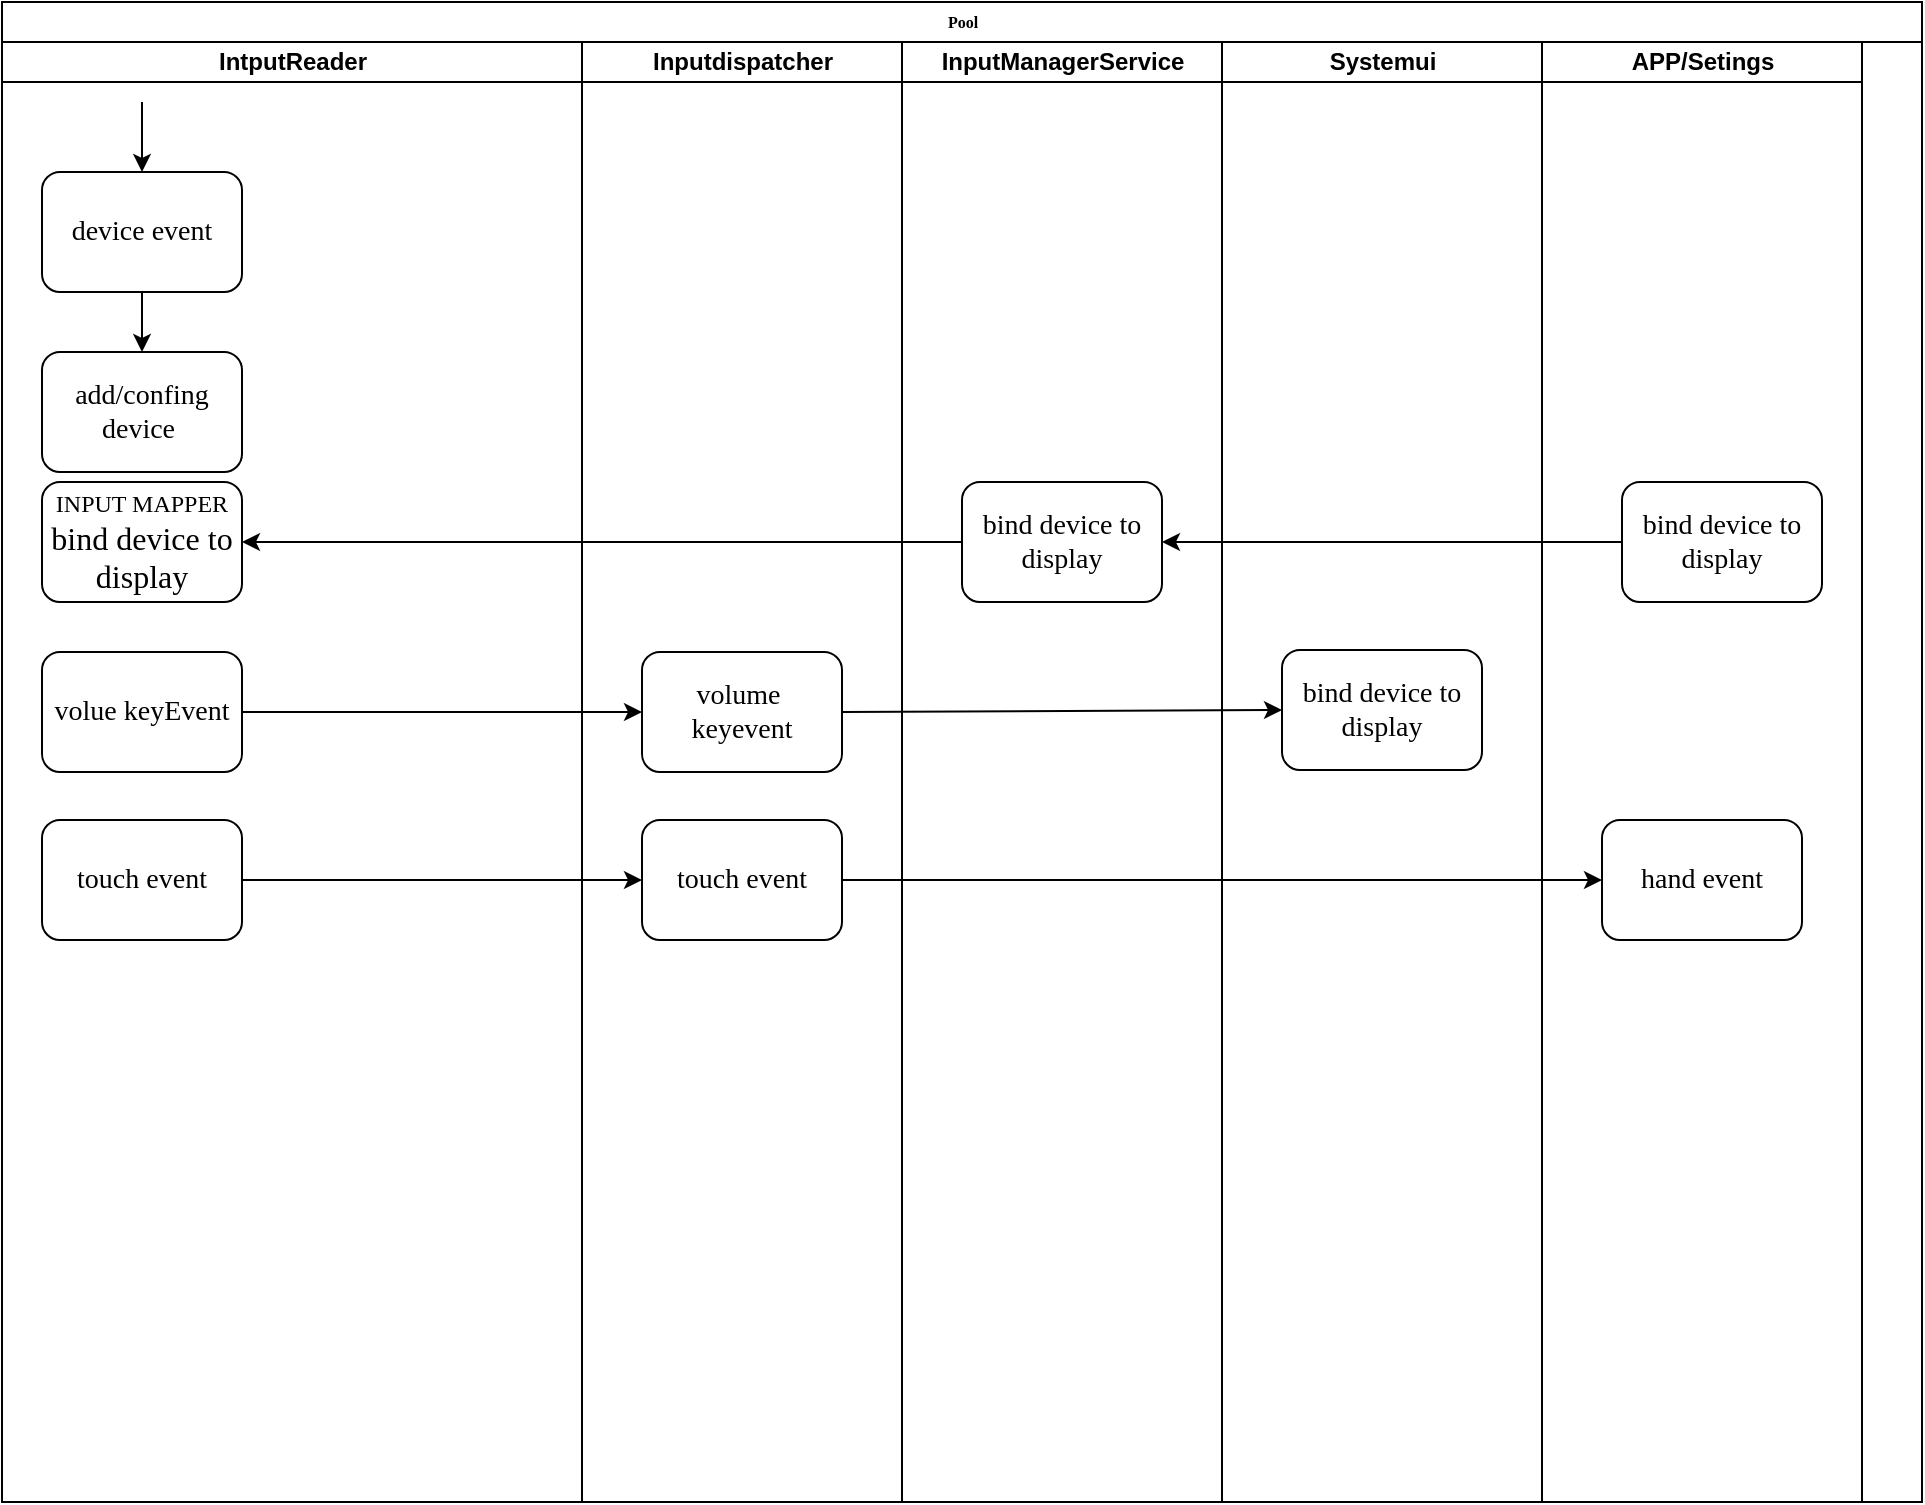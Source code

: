 <mxfile version="24.7.7">
  <diagram name="Page-1" id="74e2e168-ea6b-b213-b513-2b3c1d86103e">
    <mxGraphModel dx="1743" dy="963" grid="1" gridSize="10" guides="1" tooltips="1" connect="1" arrows="1" fold="1" page="1" pageScale="1" pageWidth="1100" pageHeight="850" background="none" math="0" shadow="0">
      <root>
        <mxCell id="0" />
        <mxCell id="1" parent="0" />
        <mxCell id="77e6c97f196da883-1" value="Pool" style="swimlane;html=1;childLayout=stackLayout;startSize=20;rounded=0;shadow=0;labelBackgroundColor=none;strokeWidth=1;fontFamily=Verdana;fontSize=8;align=center;" parent="1" vertex="1">
          <mxGeometry x="70" y="41" width="960" height="750" as="geometry" />
        </mxCell>
        <mxCell id="77e6c97f196da883-2" value="IntputReader" style="swimlane;html=1;startSize=20;" parent="77e6c97f196da883-1" vertex="1">
          <mxGeometry y="20" width="290" height="730" as="geometry" />
        </mxCell>
        <mxCell id="77e6c97f196da883-8" value="&lt;font style=&quot;font-size: 14px;&quot;&gt;device event&lt;/font&gt;" style="rounded=1;whiteSpace=wrap;html=1;shadow=0;labelBackgroundColor=none;strokeWidth=1;fontFamily=Verdana;fontSize=8;align=center;" parent="77e6c97f196da883-2" vertex="1">
          <mxGeometry x="20" y="65" width="100" height="60" as="geometry" />
        </mxCell>
        <mxCell id="77e6c97f196da883-9" value="&lt;font style=&quot;font-size: 14px;&quot;&gt;add/confing device&amp;nbsp;&lt;/font&gt;" style="rounded=1;whiteSpace=wrap;html=1;shadow=0;labelBackgroundColor=none;strokeWidth=1;fontFamily=Verdana;fontSize=8;align=center;" parent="77e6c97f196da883-2" vertex="1">
          <mxGeometry x="20" y="155" width="100" height="60" as="geometry" />
        </mxCell>
        <mxCell id="9yKA14wSQdZvjCn7Q2hP-2" value="" style="endArrow=classic;html=1;rounded=0;entryX=0.5;entryY=0;entryDx=0;entryDy=0;" edge="1" parent="77e6c97f196da883-2" target="77e6c97f196da883-9">
          <mxGeometry width="50" height="50" relative="1" as="geometry">
            <mxPoint x="70" y="125" as="sourcePoint" />
            <mxPoint x="120" y="75" as="targetPoint" />
          </mxGeometry>
        </mxCell>
        <mxCell id="9yKA14wSQdZvjCn7Q2hP-4" value="" style="endArrow=classic;html=1;rounded=0;entryX=0.5;entryY=0;entryDx=0;entryDy=0;" edge="1" parent="77e6c97f196da883-2" target="77e6c97f196da883-8">
          <mxGeometry width="50" height="50" relative="1" as="geometry">
            <mxPoint x="70" y="30" as="sourcePoint" />
            <mxPoint x="70" y="60" as="targetPoint" />
          </mxGeometry>
        </mxCell>
        <mxCell id="9yKA14wSQdZvjCn7Q2hP-51" value="&lt;div&gt;&lt;font style=&quot;font-size: 12px;&quot;&gt;INPUT MAPPER&lt;/font&gt;&lt;/div&gt;&lt;font size=&quot;3&quot;&gt;bind device to display&lt;/font&gt;" style="rounded=1;whiteSpace=wrap;html=1;shadow=0;labelBackgroundColor=none;strokeWidth=1;fontFamily=Verdana;fontSize=8;align=center;" vertex="1" parent="77e6c97f196da883-2">
          <mxGeometry x="20" y="220" width="100" height="60" as="geometry" />
        </mxCell>
        <mxCell id="77e6c97f196da883-15" value="&lt;font style=&quot;font-size: 14px;&quot;&gt;volue keyEvent&lt;/font&gt;" style="rounded=1;whiteSpace=wrap;html=1;shadow=0;labelBackgroundColor=none;strokeWidth=1;fontFamily=Verdana;fontSize=8;align=center;" parent="77e6c97f196da883-2" vertex="1">
          <mxGeometry x="20" y="305" width="100" height="60" as="geometry" />
        </mxCell>
        <mxCell id="9yKA14wSQdZvjCn7Q2hP-81" value="&lt;font style=&quot;font-size: 14px;&quot;&gt;touch event&lt;/font&gt;" style="rounded=1;whiteSpace=wrap;html=1;shadow=0;labelBackgroundColor=none;strokeWidth=1;fontFamily=Verdana;fontSize=8;align=center;" vertex="1" parent="77e6c97f196da883-2">
          <mxGeometry x="20" y="389" width="100" height="60" as="geometry" />
        </mxCell>
        <mxCell id="77e6c97f196da883-4" value="I&lt;span style=&quot;background-color: initial;&quot;&gt;nputdispatcher&lt;/span&gt;" style="swimlane;html=1;startSize=20;" parent="77e6c97f196da883-1" vertex="1">
          <mxGeometry x="290" y="20" width="160" height="730" as="geometry" />
        </mxCell>
        <mxCell id="77e6c97f196da883-17" value="&lt;font style=&quot;font-size: 14px;&quot;&gt;volume&amp;nbsp; keyevent&lt;/font&gt;" style="rounded=1;whiteSpace=wrap;html=1;shadow=0;labelBackgroundColor=none;strokeWidth=1;fontFamily=Verdana;fontSize=8;align=center;" parent="77e6c97f196da883-4" vertex="1">
          <mxGeometry x="30" y="305" width="100" height="60" as="geometry" />
        </mxCell>
        <mxCell id="9yKA14wSQdZvjCn7Q2hP-82" value="&lt;font style=&quot;font-size: 14px;&quot;&gt;touch event&lt;/font&gt;" style="rounded=1;whiteSpace=wrap;html=1;shadow=0;labelBackgroundColor=none;strokeWidth=1;fontFamily=Verdana;fontSize=8;align=center;" vertex="1" parent="77e6c97f196da883-4">
          <mxGeometry x="30" y="389" width="100" height="60" as="geometry" />
        </mxCell>
        <mxCell id="77e6c97f196da883-5" value="InputManagerService" style="swimlane;html=1;startSize=20;" parent="77e6c97f196da883-1" vertex="1">
          <mxGeometry x="450" y="20" width="160" height="730" as="geometry" />
        </mxCell>
        <mxCell id="9yKA14wSQdZvjCn7Q2hP-50" value="&lt;font style=&quot;font-size: 14px;&quot;&gt;bind device to display&lt;/font&gt;" style="rounded=1;whiteSpace=wrap;html=1;shadow=0;labelBackgroundColor=none;strokeWidth=1;fontFamily=Verdana;fontSize=8;align=center;" vertex="1" parent="77e6c97f196da883-5">
          <mxGeometry x="30" y="220" width="100" height="60" as="geometry" />
        </mxCell>
        <mxCell id="77e6c97f196da883-6" value="Systemui" style="swimlane;html=1;startSize=20;" parent="77e6c97f196da883-1" vertex="1">
          <mxGeometry x="610" y="20" width="160" height="730" as="geometry" />
        </mxCell>
        <mxCell id="9yKA14wSQdZvjCn7Q2hP-74" value="&lt;font style=&quot;font-size: 14px;&quot;&gt;bind device to display&lt;/font&gt;" style="rounded=1;whiteSpace=wrap;html=1;shadow=0;labelBackgroundColor=none;strokeWidth=1;fontFamily=Verdana;fontSize=8;align=center;" vertex="1" parent="77e6c97f196da883-6">
          <mxGeometry x="30" y="304" width="100" height="60" as="geometry" />
        </mxCell>
        <mxCell id="77e6c97f196da883-7" value="APP/Setings" style="swimlane;html=1;startSize=20;" parent="77e6c97f196da883-1" vertex="1">
          <mxGeometry x="770" y="20" width="160" height="730" as="geometry" />
        </mxCell>
        <mxCell id="9yKA14wSQdZvjCn7Q2hP-68" value="&lt;font style=&quot;font-size: 14px;&quot;&gt;bind device to display&lt;/font&gt;" style="rounded=1;whiteSpace=wrap;html=1;shadow=0;labelBackgroundColor=none;strokeWidth=1;fontFamily=Verdana;fontSize=8;align=center;" vertex="1" parent="77e6c97f196da883-7">
          <mxGeometry x="40" y="220" width="100" height="60" as="geometry" />
        </mxCell>
        <mxCell id="9yKA14wSQdZvjCn7Q2hP-85" value="&lt;span style=&quot;font-size: 14px;&quot;&gt;hand event&lt;/span&gt;" style="rounded=1;whiteSpace=wrap;html=1;shadow=0;labelBackgroundColor=none;strokeWidth=1;fontFamily=Verdana;fontSize=8;align=center;" vertex="1" parent="77e6c97f196da883-7">
          <mxGeometry x="30" y="389" width="100" height="60" as="geometry" />
        </mxCell>
        <mxCell id="9yKA14wSQdZvjCn7Q2hP-69" value="" style="endArrow=classic;html=1;rounded=0;exitX=0;exitY=0.5;exitDx=0;exitDy=0;entryX=1;entryY=0.5;entryDx=0;entryDy=0;" edge="1" parent="77e6c97f196da883-1" source="9yKA14wSQdZvjCn7Q2hP-68" target="9yKA14wSQdZvjCn7Q2hP-50">
          <mxGeometry width="50" height="50" relative="1" as="geometry">
            <mxPoint x="450" y="400" as="sourcePoint" />
            <mxPoint x="500" y="350" as="targetPoint" />
          </mxGeometry>
        </mxCell>
        <mxCell id="9yKA14wSQdZvjCn7Q2hP-70" value="" style="endArrow=classic;html=1;rounded=0;exitX=0;exitY=0.5;exitDx=0;exitDy=0;entryX=1;entryY=0.5;entryDx=0;entryDy=0;" edge="1" parent="77e6c97f196da883-1" source="9yKA14wSQdZvjCn7Q2hP-50" target="9yKA14wSQdZvjCn7Q2hP-51">
          <mxGeometry width="50" height="50" relative="1" as="geometry">
            <mxPoint x="450" y="400" as="sourcePoint" />
            <mxPoint x="500" y="350" as="targetPoint" />
          </mxGeometry>
        </mxCell>
        <mxCell id="9yKA14wSQdZvjCn7Q2hP-71" value="" style="endArrow=classic;html=1;rounded=0;exitX=1;exitY=0.5;exitDx=0;exitDy=0;entryX=0;entryY=0.5;entryDx=0;entryDy=0;" edge="1" parent="77e6c97f196da883-1" source="77e6c97f196da883-15" target="77e6c97f196da883-17">
          <mxGeometry width="50" height="50" relative="1" as="geometry">
            <mxPoint x="450" y="400" as="sourcePoint" />
            <mxPoint x="500" y="350" as="targetPoint" />
          </mxGeometry>
        </mxCell>
        <mxCell id="9yKA14wSQdZvjCn7Q2hP-75" value="" style="endArrow=classic;html=1;rounded=0;exitX=1;exitY=0.5;exitDx=0;exitDy=0;entryX=0;entryY=0.5;entryDx=0;entryDy=0;" edge="1" parent="77e6c97f196da883-1" source="77e6c97f196da883-17" target="9yKA14wSQdZvjCn7Q2hP-74">
          <mxGeometry width="50" height="50" relative="1" as="geometry">
            <mxPoint x="450" y="289" as="sourcePoint" />
            <mxPoint x="500" y="239" as="targetPoint" />
          </mxGeometry>
        </mxCell>
        <mxCell id="9yKA14wSQdZvjCn7Q2hP-84" value="" style="endArrow=classic;html=1;rounded=0;exitX=1;exitY=0.5;exitDx=0;exitDy=0;entryX=0;entryY=0.5;entryDx=0;entryDy=0;" edge="1" parent="77e6c97f196da883-1" source="9yKA14wSQdZvjCn7Q2hP-82" target="9yKA14wSQdZvjCn7Q2hP-85">
          <mxGeometry width="50" height="50" relative="1" as="geometry">
            <mxPoint x="450" y="373" as="sourcePoint" />
            <mxPoint x="510" y="438" as="targetPoint" />
          </mxGeometry>
        </mxCell>
        <mxCell id="9yKA14wSQdZvjCn7Q2hP-83" value="" style="endArrow=classic;html=1;rounded=0;exitX=1;exitY=0.5;exitDx=0;exitDy=0;entryX=0;entryY=0.5;entryDx=0;entryDy=0;" edge="1" parent="77e6c97f196da883-1" source="9yKA14wSQdZvjCn7Q2hP-81" target="9yKA14wSQdZvjCn7Q2hP-82">
          <mxGeometry width="50" height="50" relative="1" as="geometry">
            <mxPoint x="450" y="484" as="sourcePoint" />
            <mxPoint x="500" y="434" as="targetPoint" />
          </mxGeometry>
        </mxCell>
      </root>
    </mxGraphModel>
  </diagram>
</mxfile>
